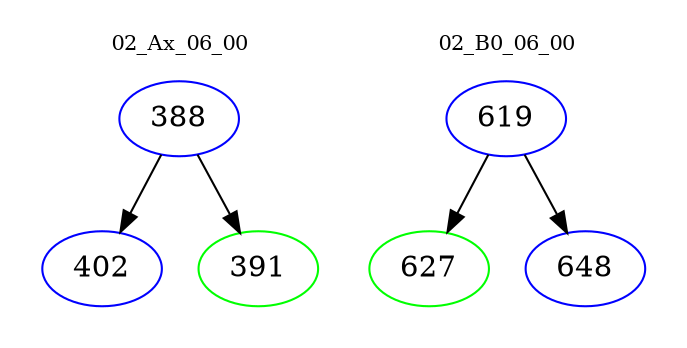 digraph{
subgraph cluster_0 {
color = white
label = "02_Ax_06_00";
fontsize=10;
T0_388 [label="388", color="blue"]
T0_388 -> T0_402 [color="black"]
T0_402 [label="402", color="blue"]
T0_388 -> T0_391 [color="black"]
T0_391 [label="391", color="green"]
}
subgraph cluster_1 {
color = white
label = "02_B0_06_00";
fontsize=10;
T1_619 [label="619", color="blue"]
T1_619 -> T1_627 [color="black"]
T1_627 [label="627", color="green"]
T1_619 -> T1_648 [color="black"]
T1_648 [label="648", color="blue"]
}
}
